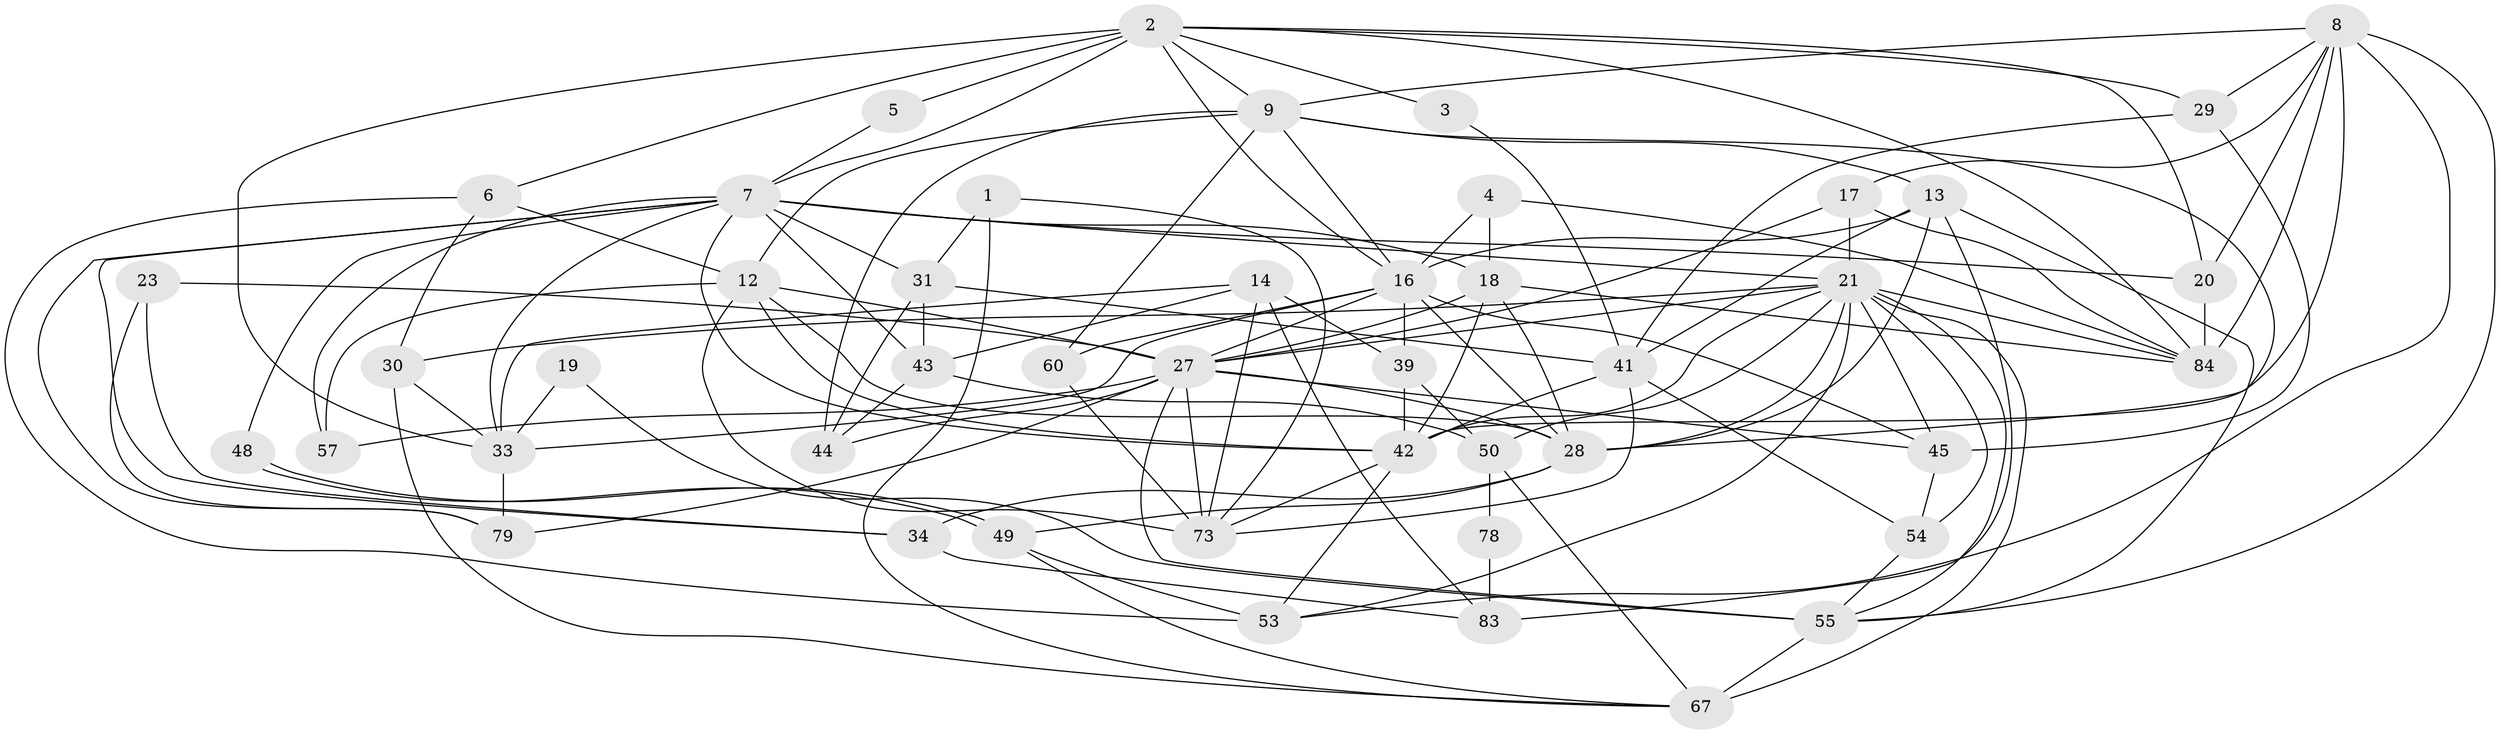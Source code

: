 // original degree distribution, {3: 0.2826086956521739, 6: 0.13043478260869565, 2: 0.14130434782608695, 9: 0.010869565217391304, 7: 0.03260869565217391, 4: 0.2826086956521739, 5: 0.10869565217391304, 8: 0.010869565217391304}
// Generated by graph-tools (version 1.1) at 2025/15/03/09/25 04:15:10]
// undirected, 46 vertices, 129 edges
graph export_dot {
graph [start="1"]
  node [color=gray90,style=filled];
  1 [super="+89"];
  2 [super="+70+32"];
  3;
  4;
  5;
  6 [super="+75"];
  7 [super="+26+46"];
  8 [super="+11"];
  9 [super="+10+52+15+87"];
  12 [super="+86"];
  13 [super="+37"];
  14 [super="+47"];
  16 [super="+25"];
  17;
  18 [super="+71+36"];
  19;
  20;
  21 [super="+22+24+35"];
  23;
  27 [super="+40+51"];
  28 [super="+74"];
  29;
  30;
  31 [super="+82"];
  33 [super="+77"];
  34;
  39;
  41 [super="+63"];
  42 [super="+64+69+65"];
  43 [super="+61"];
  44;
  45 [super="+68"];
  48;
  49;
  50;
  53 [super="+62"];
  54 [super="+58"];
  55 [super="+92+91"];
  57;
  60;
  67 [super="+85"];
  73 [super="+80"];
  78;
  79;
  83;
  84;
  1 -- 31;
  1 -- 73;
  1 -- 67;
  2 -- 5;
  2 -- 33;
  2 -- 3;
  2 -- 20;
  2 -- 84;
  2 -- 29;
  2 -- 9;
  2 -- 7 [weight=2];
  2 -- 6;
  2 -- 16;
  3 -- 41;
  4 -- 16;
  4 -- 84;
  4 -- 18;
  5 -- 7;
  6 -- 53;
  6 -- 12;
  6 -- 30;
  7 -- 43;
  7 -- 33;
  7 -- 34;
  7 -- 57;
  7 -- 31;
  7 -- 48;
  7 -- 20;
  7 -- 79;
  7 -- 18;
  7 -- 42;
  7 -- 21;
  8 -- 42;
  8 -- 20;
  8 -- 29;
  8 -- 9;
  8 -- 53;
  8 -- 55;
  8 -- 17;
  8 -- 84;
  9 -- 44;
  9 -- 60;
  9 -- 16;
  9 -- 12;
  9 -- 13;
  9 -- 28;
  12 -- 27;
  12 -- 73;
  12 -- 42 [weight=2];
  12 -- 28;
  12 -- 57;
  13 -- 83 [weight=2];
  13 -- 16;
  13 -- 55;
  13 -- 41;
  13 -- 28;
  14 -- 83;
  14 -- 73;
  14 -- 33;
  14 -- 39;
  14 -- 43;
  16 -- 33 [weight=2];
  16 -- 39;
  16 -- 45;
  16 -- 28;
  16 -- 27;
  16 -- 60;
  17 -- 84;
  17 -- 21;
  17 -- 27;
  18 -- 27;
  18 -- 84;
  18 -- 28;
  18 -- 42;
  19 -- 55;
  19 -- 33;
  20 -- 84;
  21 -- 50;
  21 -- 67 [weight=3];
  21 -- 53;
  21 -- 28;
  21 -- 84 [weight=2];
  21 -- 54;
  21 -- 45 [weight=2];
  21 -- 27;
  21 -- 55;
  21 -- 42;
  21 -- 30;
  23 -- 79;
  23 -- 34;
  23 -- 27;
  27 -- 79;
  27 -- 44;
  27 -- 73;
  27 -- 55 [weight=2];
  27 -- 57;
  27 -- 28;
  27 -- 45;
  28 -- 34;
  28 -- 49;
  29 -- 45;
  29 -- 41;
  30 -- 67;
  30 -- 33;
  31 -- 43;
  31 -- 41;
  31 -- 44;
  33 -- 79;
  34 -- 83;
  39 -- 50;
  39 -- 42;
  41 -- 73;
  41 -- 54;
  41 -- 42;
  42 -- 73;
  42 -- 53;
  43 -- 44;
  43 -- 50;
  45 -- 54;
  48 -- 49;
  48 -- 49;
  49 -- 53;
  49 -- 67;
  50 -- 78;
  50 -- 67;
  54 -- 55;
  55 -- 67;
  60 -- 73;
  78 -- 83;
}

